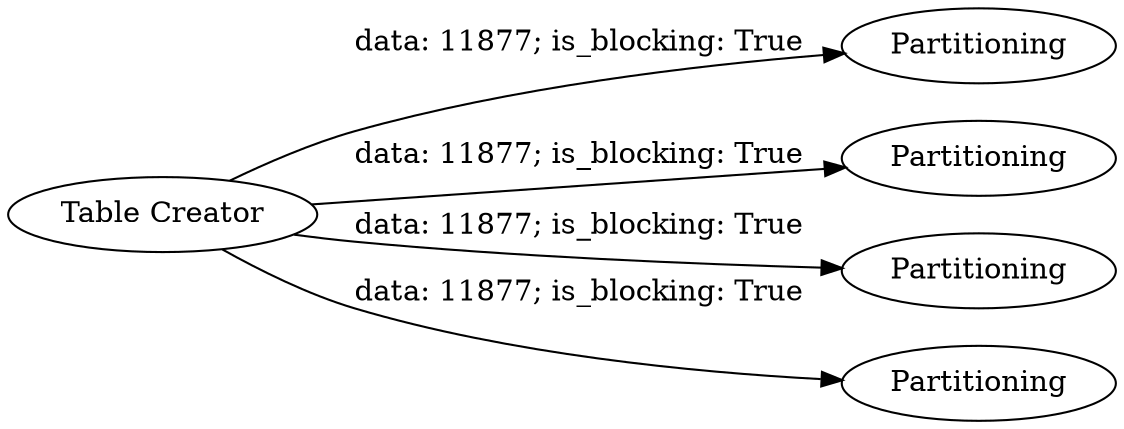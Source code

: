 digraph {
	"5644128282311986592_18" [label=Partitioning]
	"5644128282311986592_16" [label=Partitioning]
	"5644128282311986592_4" [label="Table Creator"]
	"5644128282311986592_17" [label=Partitioning]
	"5644128282311986592_15" [label=Partitioning]
	"5644128282311986592_4" -> "5644128282311986592_16" [label="data: 11877; is_blocking: True"]
	"5644128282311986592_4" -> "5644128282311986592_15" [label="data: 11877; is_blocking: True"]
	"5644128282311986592_4" -> "5644128282311986592_18" [label="data: 11877; is_blocking: True"]
	"5644128282311986592_4" -> "5644128282311986592_17" [label="data: 11877; is_blocking: True"]
	rankdir=LR
}
